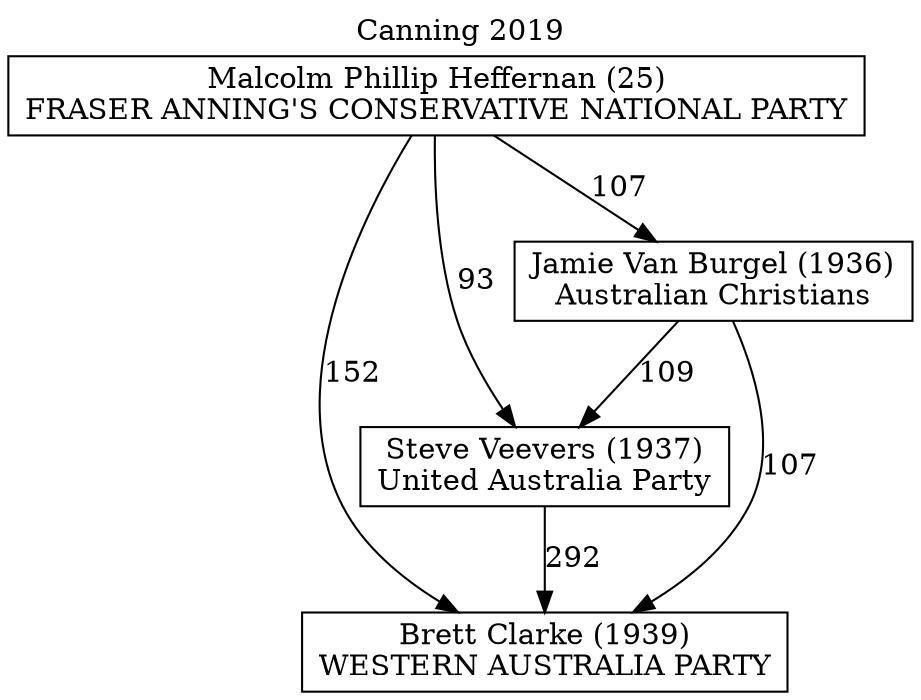// House preference flow
digraph "Brett Clarke (1939)_Canning_2019" {
	graph [label="Canning 2019" labelloc=t mclimit=10]
	node [shape=box]
	"Brett Clarke (1939)" [label="Brett Clarke (1939)
WESTERN AUSTRALIA PARTY"]
	"Steve Veevers (1937)" [label="Steve Veevers (1937)
United Australia Party"]
	"Jamie Van Burgel (1936)" [label="Jamie Van Burgel (1936)
Australian Christians"]
	"Malcolm Phillip Heffernan (25)" [label="Malcolm Phillip Heffernan (25)
FRASER ANNING'S CONSERVATIVE NATIONAL PARTY"]
	"Steve Veevers (1937)" -> "Brett Clarke (1939)" [label=292]
	"Jamie Van Burgel (1936)" -> "Steve Veevers (1937)" [label=109]
	"Malcolm Phillip Heffernan (25)" -> "Jamie Van Burgel (1936)" [label=107]
	"Jamie Van Burgel (1936)" -> "Brett Clarke (1939)" [label=107]
	"Malcolm Phillip Heffernan (25)" -> "Brett Clarke (1939)" [label=152]
	"Malcolm Phillip Heffernan (25)" -> "Steve Veevers (1937)" [label=93]
}
